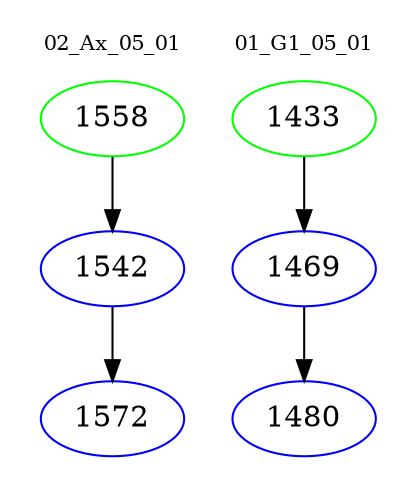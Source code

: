 digraph{
subgraph cluster_0 {
color = white
label = "02_Ax_05_01";
fontsize=10;
T0_1558 [label="1558", color="green"]
T0_1558 -> T0_1542 [color="black"]
T0_1542 [label="1542", color="blue"]
T0_1542 -> T0_1572 [color="black"]
T0_1572 [label="1572", color="blue"]
}
subgraph cluster_1 {
color = white
label = "01_G1_05_01";
fontsize=10;
T1_1433 [label="1433", color="green"]
T1_1433 -> T1_1469 [color="black"]
T1_1469 [label="1469", color="blue"]
T1_1469 -> T1_1480 [color="black"]
T1_1480 [label="1480", color="blue"]
}
}

